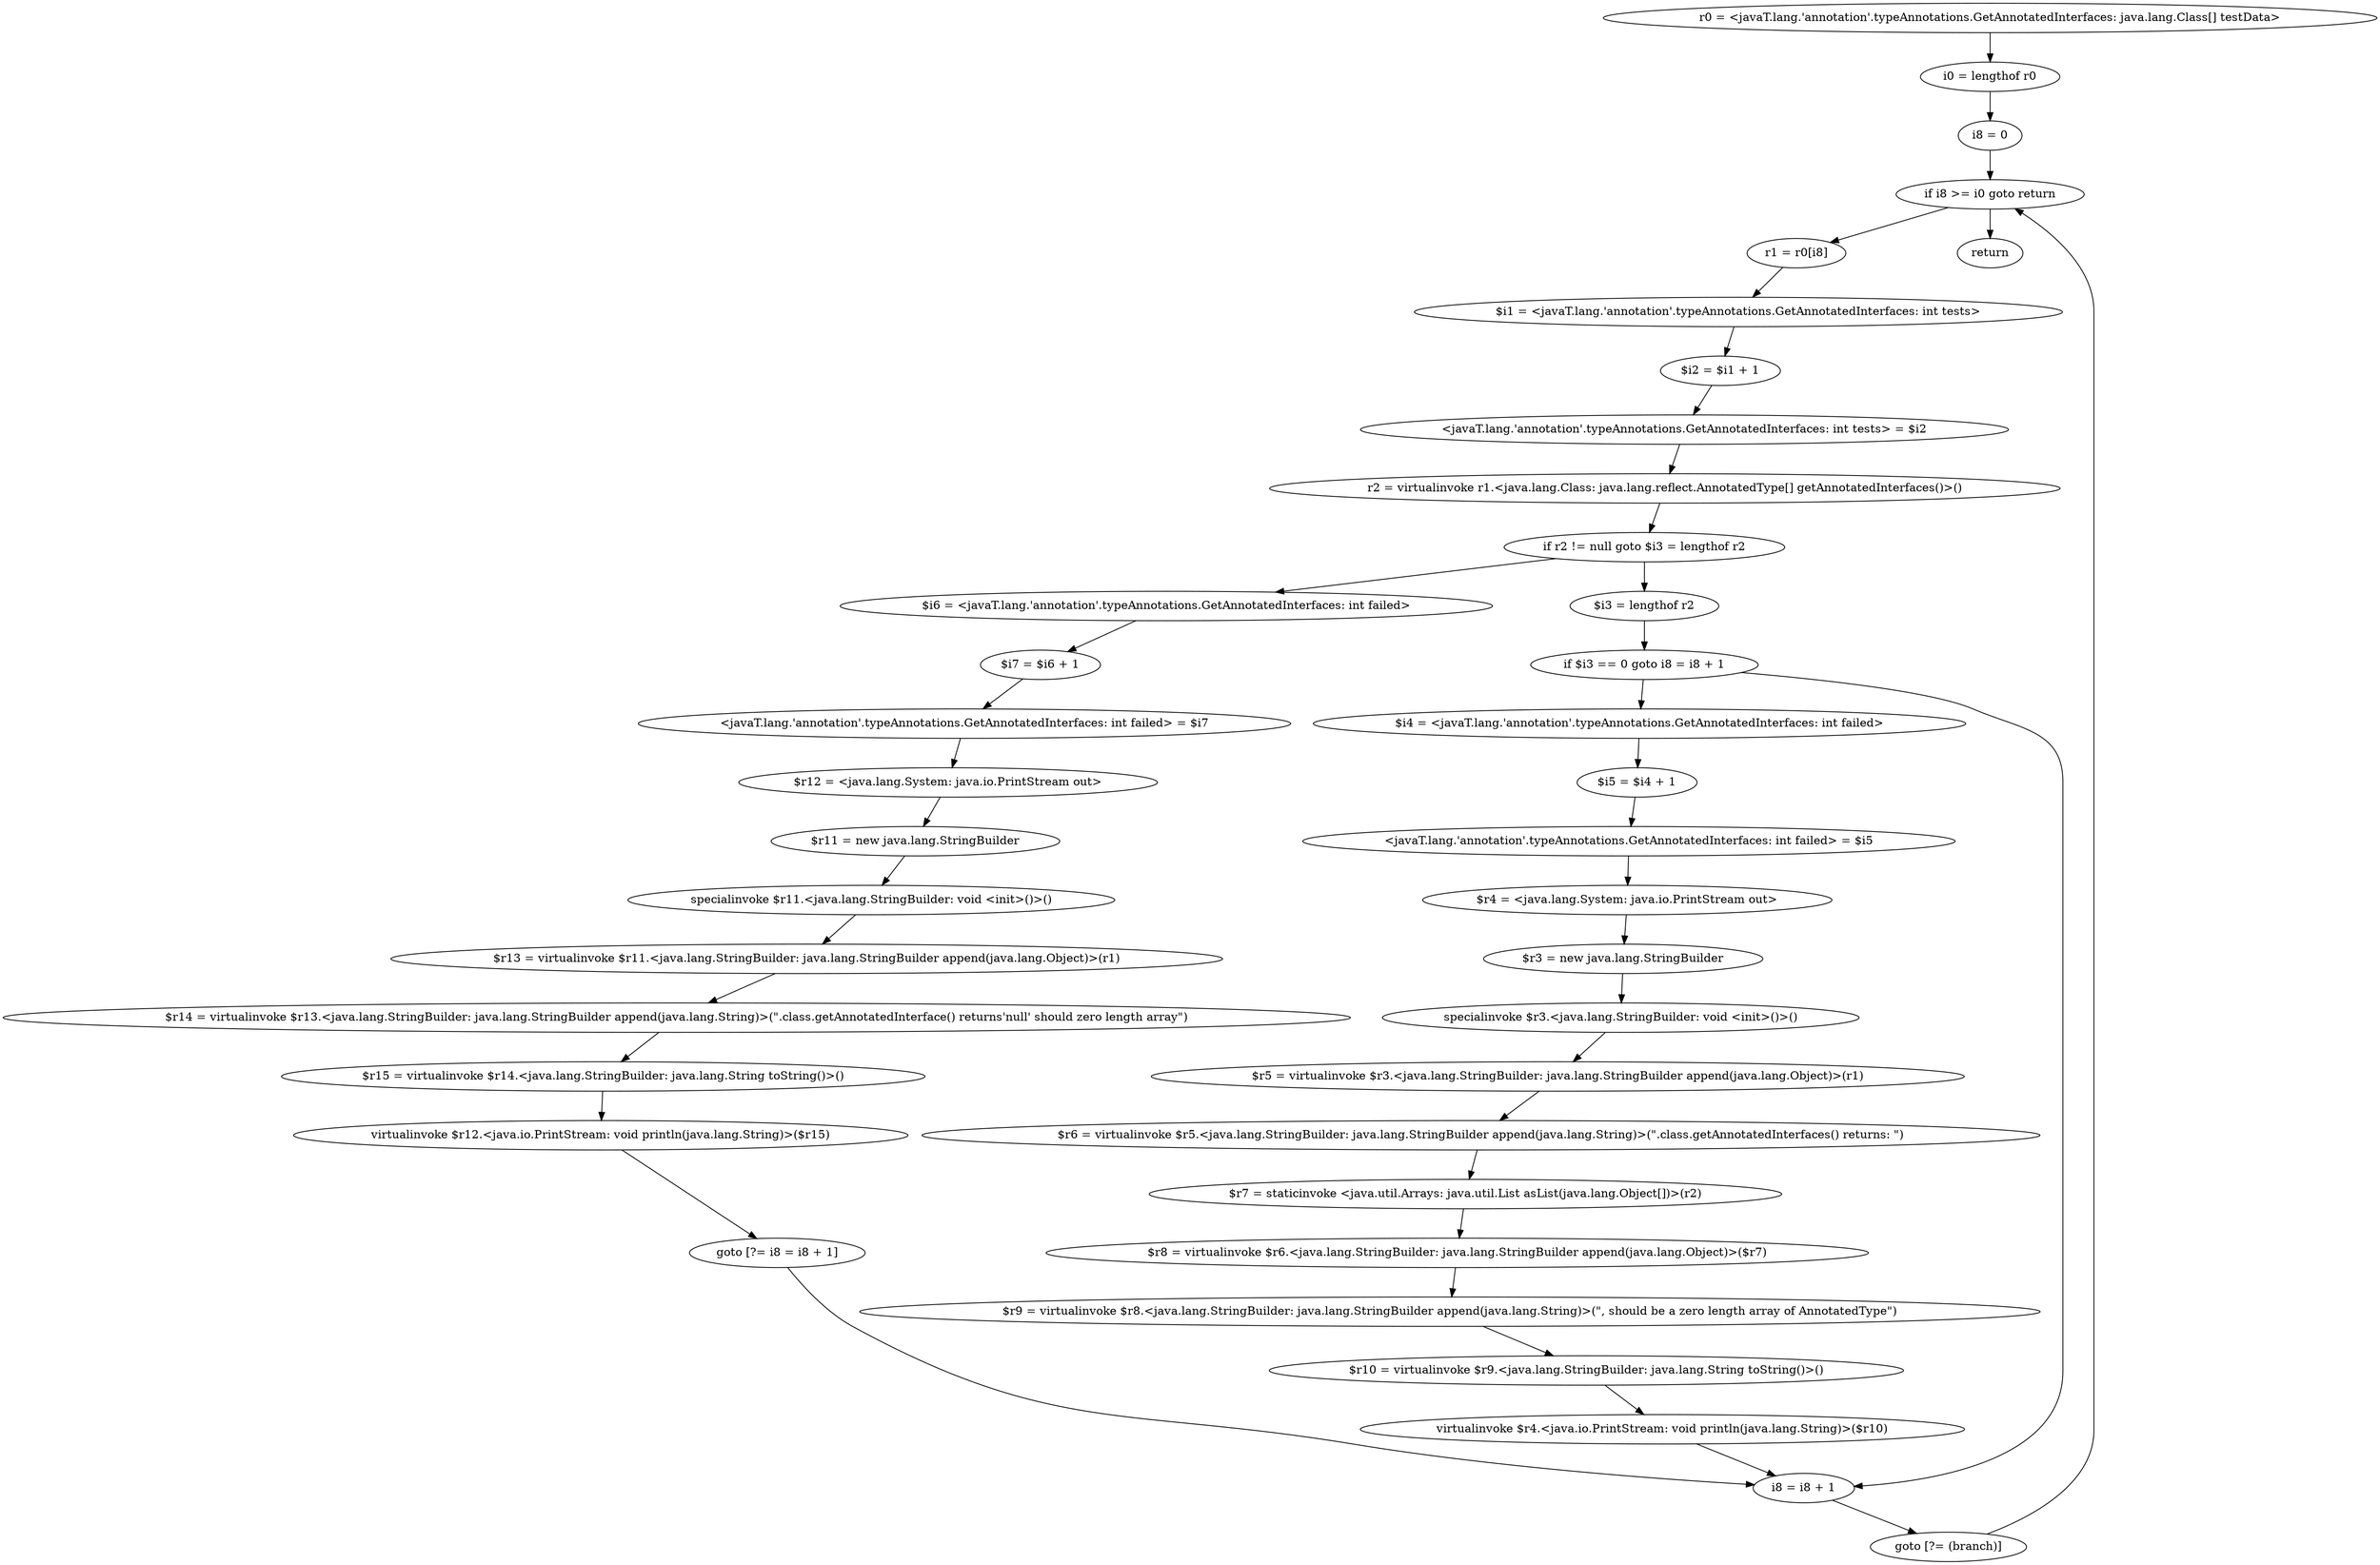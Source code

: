 digraph "unitGraph" {
    "r0 = <javaT.lang.'annotation'.typeAnnotations.GetAnnotatedInterfaces: java.lang.Class[] testData>"
    "i0 = lengthof r0"
    "i8 = 0"
    "if i8 >= i0 goto return"
    "r1 = r0[i8]"
    "$i1 = <javaT.lang.'annotation'.typeAnnotations.GetAnnotatedInterfaces: int tests>"
    "$i2 = $i1 + 1"
    "<javaT.lang.'annotation'.typeAnnotations.GetAnnotatedInterfaces: int tests> = $i2"
    "r2 = virtualinvoke r1.<java.lang.Class: java.lang.reflect.AnnotatedType[] getAnnotatedInterfaces()>()"
    "if r2 != null goto $i3 = lengthof r2"
    "$i6 = <javaT.lang.'annotation'.typeAnnotations.GetAnnotatedInterfaces: int failed>"
    "$i7 = $i6 + 1"
    "<javaT.lang.'annotation'.typeAnnotations.GetAnnotatedInterfaces: int failed> = $i7"
    "$r12 = <java.lang.System: java.io.PrintStream out>"
    "$r11 = new java.lang.StringBuilder"
    "specialinvoke $r11.<java.lang.StringBuilder: void <init>()>()"
    "$r13 = virtualinvoke $r11.<java.lang.StringBuilder: java.lang.StringBuilder append(java.lang.Object)>(r1)"
    "$r14 = virtualinvoke $r13.<java.lang.StringBuilder: java.lang.StringBuilder append(java.lang.String)>(\".class.getAnnotatedInterface() returns\'null\' should zero length array\")"
    "$r15 = virtualinvoke $r14.<java.lang.StringBuilder: java.lang.String toString()>()"
    "virtualinvoke $r12.<java.io.PrintStream: void println(java.lang.String)>($r15)"
    "goto [?= i8 = i8 + 1]"
    "$i3 = lengthof r2"
    "if $i3 == 0 goto i8 = i8 + 1"
    "$i4 = <javaT.lang.'annotation'.typeAnnotations.GetAnnotatedInterfaces: int failed>"
    "$i5 = $i4 + 1"
    "<javaT.lang.'annotation'.typeAnnotations.GetAnnotatedInterfaces: int failed> = $i5"
    "$r4 = <java.lang.System: java.io.PrintStream out>"
    "$r3 = new java.lang.StringBuilder"
    "specialinvoke $r3.<java.lang.StringBuilder: void <init>()>()"
    "$r5 = virtualinvoke $r3.<java.lang.StringBuilder: java.lang.StringBuilder append(java.lang.Object)>(r1)"
    "$r6 = virtualinvoke $r5.<java.lang.StringBuilder: java.lang.StringBuilder append(java.lang.String)>(\".class.getAnnotatedInterfaces() returns: \")"
    "$r7 = staticinvoke <java.util.Arrays: java.util.List asList(java.lang.Object[])>(r2)"
    "$r8 = virtualinvoke $r6.<java.lang.StringBuilder: java.lang.StringBuilder append(java.lang.Object)>($r7)"
    "$r9 = virtualinvoke $r8.<java.lang.StringBuilder: java.lang.StringBuilder append(java.lang.String)>(\", should be a zero length array of AnnotatedType\")"
    "$r10 = virtualinvoke $r9.<java.lang.StringBuilder: java.lang.String toString()>()"
    "virtualinvoke $r4.<java.io.PrintStream: void println(java.lang.String)>($r10)"
    "i8 = i8 + 1"
    "goto [?= (branch)]"
    "return"
    "r0 = <javaT.lang.'annotation'.typeAnnotations.GetAnnotatedInterfaces: java.lang.Class[] testData>"->"i0 = lengthof r0";
    "i0 = lengthof r0"->"i8 = 0";
    "i8 = 0"->"if i8 >= i0 goto return";
    "if i8 >= i0 goto return"->"r1 = r0[i8]";
    "if i8 >= i0 goto return"->"return";
    "r1 = r0[i8]"->"$i1 = <javaT.lang.'annotation'.typeAnnotations.GetAnnotatedInterfaces: int tests>";
    "$i1 = <javaT.lang.'annotation'.typeAnnotations.GetAnnotatedInterfaces: int tests>"->"$i2 = $i1 + 1";
    "$i2 = $i1 + 1"->"<javaT.lang.'annotation'.typeAnnotations.GetAnnotatedInterfaces: int tests> = $i2";
    "<javaT.lang.'annotation'.typeAnnotations.GetAnnotatedInterfaces: int tests> = $i2"->"r2 = virtualinvoke r1.<java.lang.Class: java.lang.reflect.AnnotatedType[] getAnnotatedInterfaces()>()";
    "r2 = virtualinvoke r1.<java.lang.Class: java.lang.reflect.AnnotatedType[] getAnnotatedInterfaces()>()"->"if r2 != null goto $i3 = lengthof r2";
    "if r2 != null goto $i3 = lengthof r2"->"$i6 = <javaT.lang.'annotation'.typeAnnotations.GetAnnotatedInterfaces: int failed>";
    "if r2 != null goto $i3 = lengthof r2"->"$i3 = lengthof r2";
    "$i6 = <javaT.lang.'annotation'.typeAnnotations.GetAnnotatedInterfaces: int failed>"->"$i7 = $i6 + 1";
    "$i7 = $i6 + 1"->"<javaT.lang.'annotation'.typeAnnotations.GetAnnotatedInterfaces: int failed> = $i7";
    "<javaT.lang.'annotation'.typeAnnotations.GetAnnotatedInterfaces: int failed> = $i7"->"$r12 = <java.lang.System: java.io.PrintStream out>";
    "$r12 = <java.lang.System: java.io.PrintStream out>"->"$r11 = new java.lang.StringBuilder";
    "$r11 = new java.lang.StringBuilder"->"specialinvoke $r11.<java.lang.StringBuilder: void <init>()>()";
    "specialinvoke $r11.<java.lang.StringBuilder: void <init>()>()"->"$r13 = virtualinvoke $r11.<java.lang.StringBuilder: java.lang.StringBuilder append(java.lang.Object)>(r1)";
    "$r13 = virtualinvoke $r11.<java.lang.StringBuilder: java.lang.StringBuilder append(java.lang.Object)>(r1)"->"$r14 = virtualinvoke $r13.<java.lang.StringBuilder: java.lang.StringBuilder append(java.lang.String)>(\".class.getAnnotatedInterface() returns\'null\' should zero length array\")";
    "$r14 = virtualinvoke $r13.<java.lang.StringBuilder: java.lang.StringBuilder append(java.lang.String)>(\".class.getAnnotatedInterface() returns\'null\' should zero length array\")"->"$r15 = virtualinvoke $r14.<java.lang.StringBuilder: java.lang.String toString()>()";
    "$r15 = virtualinvoke $r14.<java.lang.StringBuilder: java.lang.String toString()>()"->"virtualinvoke $r12.<java.io.PrintStream: void println(java.lang.String)>($r15)";
    "virtualinvoke $r12.<java.io.PrintStream: void println(java.lang.String)>($r15)"->"goto [?= i8 = i8 + 1]";
    "goto [?= i8 = i8 + 1]"->"i8 = i8 + 1";
    "$i3 = lengthof r2"->"if $i3 == 0 goto i8 = i8 + 1";
    "if $i3 == 0 goto i8 = i8 + 1"->"$i4 = <javaT.lang.'annotation'.typeAnnotations.GetAnnotatedInterfaces: int failed>";
    "if $i3 == 0 goto i8 = i8 + 1"->"i8 = i8 + 1";
    "$i4 = <javaT.lang.'annotation'.typeAnnotations.GetAnnotatedInterfaces: int failed>"->"$i5 = $i4 + 1";
    "$i5 = $i4 + 1"->"<javaT.lang.'annotation'.typeAnnotations.GetAnnotatedInterfaces: int failed> = $i5";
    "<javaT.lang.'annotation'.typeAnnotations.GetAnnotatedInterfaces: int failed> = $i5"->"$r4 = <java.lang.System: java.io.PrintStream out>";
    "$r4 = <java.lang.System: java.io.PrintStream out>"->"$r3 = new java.lang.StringBuilder";
    "$r3 = new java.lang.StringBuilder"->"specialinvoke $r3.<java.lang.StringBuilder: void <init>()>()";
    "specialinvoke $r3.<java.lang.StringBuilder: void <init>()>()"->"$r5 = virtualinvoke $r3.<java.lang.StringBuilder: java.lang.StringBuilder append(java.lang.Object)>(r1)";
    "$r5 = virtualinvoke $r3.<java.lang.StringBuilder: java.lang.StringBuilder append(java.lang.Object)>(r1)"->"$r6 = virtualinvoke $r5.<java.lang.StringBuilder: java.lang.StringBuilder append(java.lang.String)>(\".class.getAnnotatedInterfaces() returns: \")";
    "$r6 = virtualinvoke $r5.<java.lang.StringBuilder: java.lang.StringBuilder append(java.lang.String)>(\".class.getAnnotatedInterfaces() returns: \")"->"$r7 = staticinvoke <java.util.Arrays: java.util.List asList(java.lang.Object[])>(r2)";
    "$r7 = staticinvoke <java.util.Arrays: java.util.List asList(java.lang.Object[])>(r2)"->"$r8 = virtualinvoke $r6.<java.lang.StringBuilder: java.lang.StringBuilder append(java.lang.Object)>($r7)";
    "$r8 = virtualinvoke $r6.<java.lang.StringBuilder: java.lang.StringBuilder append(java.lang.Object)>($r7)"->"$r9 = virtualinvoke $r8.<java.lang.StringBuilder: java.lang.StringBuilder append(java.lang.String)>(\", should be a zero length array of AnnotatedType\")";
    "$r9 = virtualinvoke $r8.<java.lang.StringBuilder: java.lang.StringBuilder append(java.lang.String)>(\", should be a zero length array of AnnotatedType\")"->"$r10 = virtualinvoke $r9.<java.lang.StringBuilder: java.lang.String toString()>()";
    "$r10 = virtualinvoke $r9.<java.lang.StringBuilder: java.lang.String toString()>()"->"virtualinvoke $r4.<java.io.PrintStream: void println(java.lang.String)>($r10)";
    "virtualinvoke $r4.<java.io.PrintStream: void println(java.lang.String)>($r10)"->"i8 = i8 + 1";
    "i8 = i8 + 1"->"goto [?= (branch)]";
    "goto [?= (branch)]"->"if i8 >= i0 goto return";
}
